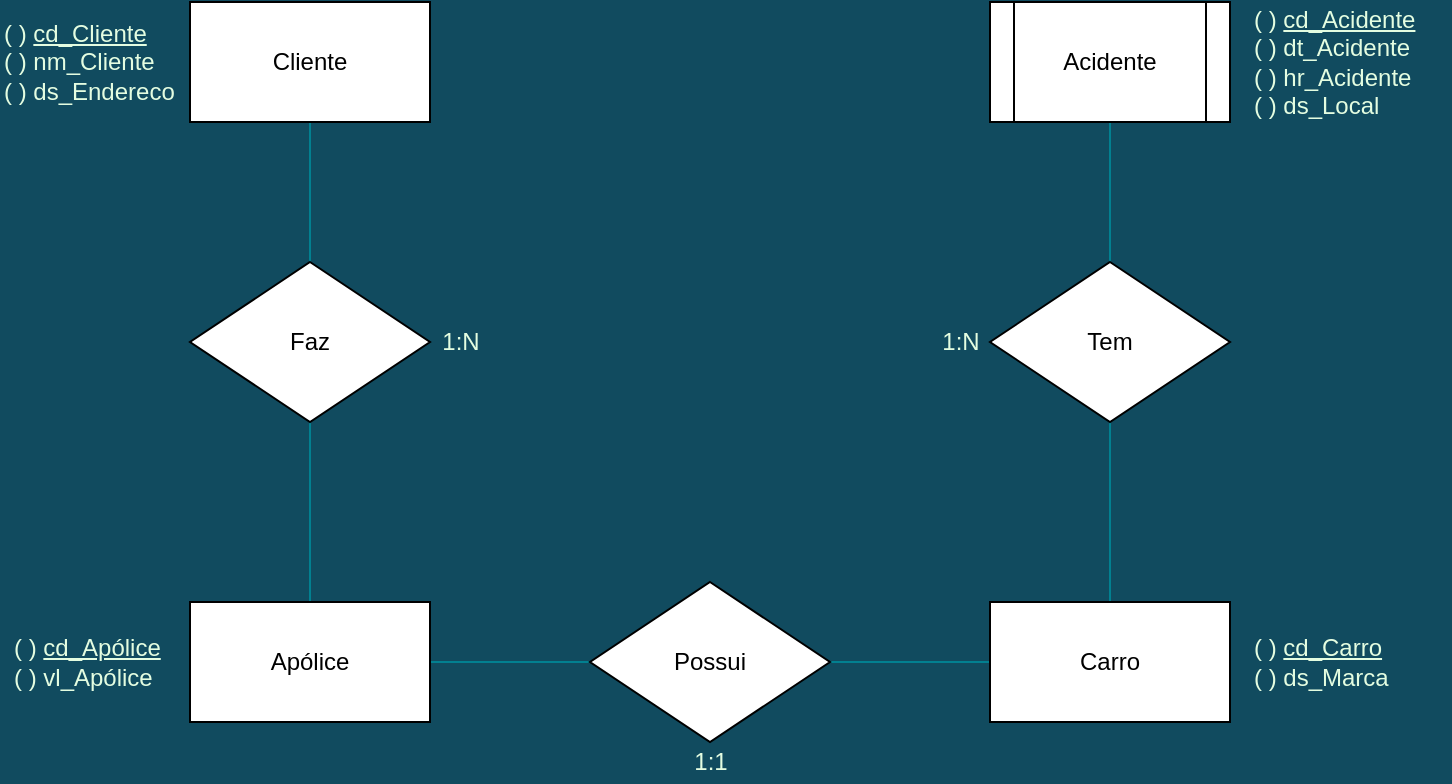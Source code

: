 <mxfile version="14.0.5" type="github">
  <diagram id="R2lEEEUBdFMjLlhIrx00" name="Page-1">
    <mxGraphModel dx="526" dy="496" grid="1" gridSize="10" guides="1" tooltips="1" connect="1" arrows="1" fold="1" page="1" pageScale="1" pageWidth="850" pageHeight="1100" background="#114B5F" math="0" shadow="0" extFonts="Permanent Marker^https://fonts.googleapis.com/css?family=Permanent+Marker">
      <root>
        <mxCell id="0" />
        <mxCell id="1" parent="0" />
        <mxCell id="foW2yUO5fyfnBP0rIWvZ-8" value="" style="edgeStyle=orthogonalEdgeStyle;rounded=1;sketch=0;orthogonalLoop=1;jettySize=auto;html=1;fillColor=#F45B69;fontColor=#E4FDE1;strokeColor=#028090;endArrow=none;endFill=0;" parent="1" source="foW2yUO5fyfnBP0rIWvZ-1" target="foW2yUO5fyfnBP0rIWvZ-7" edge="1">
          <mxGeometry relative="1" as="geometry" />
        </mxCell>
        <mxCell id="foW2yUO5fyfnBP0rIWvZ-1" value="Cliente" style="rounded=0;whiteSpace=wrap;html=1;sketch=0;" parent="1" vertex="1">
          <mxGeometry x="140" y="70" width="120" height="60" as="geometry" />
        </mxCell>
        <mxCell id="foW2yUO5fyfnBP0rIWvZ-2" value="( ) &lt;u&gt;cd_Cliente&lt;/u&gt;&lt;br&gt;( ) nm_Cliente&lt;br&gt;( ) ds_Endereco&amp;nbsp;" style="text;html=1;align=left;verticalAlign=middle;resizable=0;points=[];autosize=1;fontColor=#E4FDE1;" parent="1" vertex="1">
          <mxGeometry x="45" y="75" width="100" height="50" as="geometry" />
        </mxCell>
        <mxCell id="foW2yUO5fyfnBP0rIWvZ-11" value="" style="edgeStyle=orthogonalEdgeStyle;rounded=1;sketch=0;orthogonalLoop=1;jettySize=auto;html=1;strokeColor=#028090;fillColor=#F45B69;fontColor=#E4FDE1;endArrow=none;endFill=0;" parent="1" source="foW2yUO5fyfnBP0rIWvZ-7" target="foW2yUO5fyfnBP0rIWvZ-10" edge="1">
          <mxGeometry relative="1" as="geometry" />
        </mxCell>
        <mxCell id="foW2yUO5fyfnBP0rIWvZ-7" value="Faz" style="rhombus;whiteSpace=wrap;html=1;rounded=0;sketch=0;" parent="1" vertex="1">
          <mxGeometry x="140" y="200" width="120" height="80" as="geometry" />
        </mxCell>
        <mxCell id="foW2yUO5fyfnBP0rIWvZ-9" value="1:N" style="text;html=1;align=center;verticalAlign=middle;resizable=0;points=[];autosize=1;fontColor=#E4FDE1;" parent="1" vertex="1">
          <mxGeometry x="260" y="230" width="30" height="20" as="geometry" />
        </mxCell>
        <mxCell id="foW2yUO5fyfnBP0rIWvZ-14" value="" style="edgeStyle=orthogonalEdgeStyle;rounded=1;sketch=0;orthogonalLoop=1;jettySize=auto;html=1;strokeColor=#028090;fillColor=#F45B69;fontColor=#E4FDE1;endArrow=none;endFill=0;" parent="1" source="foW2yUO5fyfnBP0rIWvZ-10" target="foW2yUO5fyfnBP0rIWvZ-13" edge="1">
          <mxGeometry relative="1" as="geometry" />
        </mxCell>
        <mxCell id="foW2yUO5fyfnBP0rIWvZ-10" value="Apólice" style="whiteSpace=wrap;html=1;rounded=0;sketch=0;" parent="1" vertex="1">
          <mxGeometry x="140" y="370" width="120" height="60" as="geometry" />
        </mxCell>
        <mxCell id="foW2yUO5fyfnBP0rIWvZ-12" value="( ) &lt;u&gt;cd_Apólice&lt;/u&gt;&lt;br&gt;( ) vl_Apólice" style="text;html=1;align=left;verticalAlign=middle;resizable=0;points=[];autosize=1;fontColor=#E4FDE1;" parent="1" vertex="1">
          <mxGeometry x="50" y="385" width="90" height="30" as="geometry" />
        </mxCell>
        <mxCell id="foW2yUO5fyfnBP0rIWvZ-16" value="" style="edgeStyle=orthogonalEdgeStyle;rounded=1;sketch=0;orthogonalLoop=1;jettySize=auto;html=1;strokeColor=#028090;fillColor=#F45B69;fontColor=#E4FDE1;endArrow=none;endFill=0;" parent="1" source="foW2yUO5fyfnBP0rIWvZ-13" target="foW2yUO5fyfnBP0rIWvZ-15" edge="1">
          <mxGeometry relative="1" as="geometry" />
        </mxCell>
        <mxCell id="foW2yUO5fyfnBP0rIWvZ-13" value="Possui" style="rhombus;whiteSpace=wrap;html=1;rounded=0;sketch=0;" parent="1" vertex="1">
          <mxGeometry x="340" y="360" width="120" height="80" as="geometry" />
        </mxCell>
        <mxCell id="foW2yUO5fyfnBP0rIWvZ-18" value="" style="edgeStyle=orthogonalEdgeStyle;rounded=1;sketch=0;orthogonalLoop=1;jettySize=auto;html=1;strokeColor=#028090;fillColor=#F45B69;fontColor=#E4FDE1;endArrow=none;endFill=0;" parent="1" source="foW2yUO5fyfnBP0rIWvZ-15" target="foW2yUO5fyfnBP0rIWvZ-17" edge="1">
          <mxGeometry relative="1" as="geometry" />
        </mxCell>
        <mxCell id="foW2yUO5fyfnBP0rIWvZ-15" value="Carro" style="whiteSpace=wrap;html=1;rounded=0;sketch=0;" parent="1" vertex="1">
          <mxGeometry x="540" y="370" width="120" height="60" as="geometry" />
        </mxCell>
        <mxCell id="foW2yUO5fyfnBP0rIWvZ-20" value="" style="edgeStyle=orthogonalEdgeStyle;rounded=1;sketch=0;orthogonalLoop=1;jettySize=auto;html=1;strokeColor=#028090;fillColor=#F45B69;fontColor=#E4FDE1;endArrow=none;endFill=0;" parent="1" source="foW2yUO5fyfnBP0rIWvZ-17" target="foW2yUO5fyfnBP0rIWvZ-19" edge="1">
          <mxGeometry relative="1" as="geometry" />
        </mxCell>
        <mxCell id="foW2yUO5fyfnBP0rIWvZ-17" value="Tem" style="rhombus;whiteSpace=wrap;html=1;rounded=0;sketch=0;" parent="1" vertex="1">
          <mxGeometry x="540" y="200" width="120" height="80" as="geometry" />
        </mxCell>
        <mxCell id="foW2yUO5fyfnBP0rIWvZ-19" value="Acidente" style="shape=process;whiteSpace=wrap;html=1;backgroundOutline=1;rounded=0;sketch=0;glass=0;" parent="1" vertex="1">
          <mxGeometry x="540" y="70" width="120" height="60" as="geometry" />
        </mxCell>
        <mxCell id="foW2yUO5fyfnBP0rIWvZ-21" value="1:1" style="text;html=1;align=center;verticalAlign=middle;resizable=0;points=[];autosize=1;fontColor=#E4FDE1;" parent="1" vertex="1">
          <mxGeometry x="385" y="440" width="30" height="20" as="geometry" />
        </mxCell>
        <mxCell id="foW2yUO5fyfnBP0rIWvZ-22" value="( ) &lt;u&gt;cd_Carro&lt;/u&gt;&lt;br&gt;( ) ds_Marca" style="text;html=1;align=left;verticalAlign=middle;resizable=0;points=[];autosize=1;fontColor=#E4FDE1;" parent="1" vertex="1">
          <mxGeometry x="670" y="385" width="80" height="30" as="geometry" />
        </mxCell>
        <mxCell id="foW2yUO5fyfnBP0rIWvZ-23" value="1:N" style="text;html=1;align=center;verticalAlign=middle;resizable=0;points=[];autosize=1;fontColor=#E4FDE1;" parent="1" vertex="1">
          <mxGeometry x="510" y="230" width="30" height="20" as="geometry" />
        </mxCell>
        <mxCell id="foW2yUO5fyfnBP0rIWvZ-24" value="( ) &lt;u&gt;cd_Acidente&lt;/u&gt;&lt;br&gt;( ) dt_Acidente&lt;br&gt;&lt;div&gt;&lt;span&gt;( ) hr_Acidente&lt;/span&gt;&lt;/div&gt;( ) ds_Local" style="text;html=1;align=left;verticalAlign=middle;resizable=0;points=[];autosize=1;fontColor=#E4FDE1;" parent="1" vertex="1">
          <mxGeometry x="670" y="70" width="100" height="60" as="geometry" />
        </mxCell>
      </root>
    </mxGraphModel>
  </diagram>
</mxfile>
